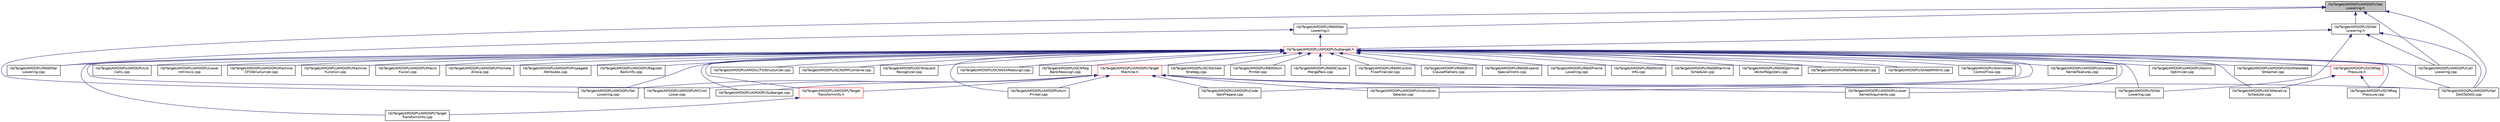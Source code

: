 digraph "lib/Target/AMDGPU/AMDGPUISelLowering.h"
{
 // LATEX_PDF_SIZE
  bgcolor="transparent";
  edge [fontname="Helvetica",fontsize="10",labelfontname="Helvetica",labelfontsize="10"];
  node [fontname="Helvetica",fontsize="10",shape="box"];
  Node1 [label="lib/Target/AMDGPU/AMDGPUISel\lLowering.h",height=0.2,width=0.4,color="black", fillcolor="grey75", style="filled", fontcolor="black",tooltip="Interface definition of the TargetLowering class that is common to all AMD GPUs."];
  Node1 -> Node2 [dir="back",color="midnightblue",fontsize="10",style="solid",fontname="Helvetica"];
  Node2 [label="lib/Target/AMDGPU/AMDGPUCall\lLowering.cpp",height=0.2,width=0.4,color="black",URL="$AMDGPUCallLowering_8cpp.html",tooltip="This file implements the lowering of LLVM calls to machine code calls for GlobalISel."];
  Node1 -> Node3 [dir="back",color="midnightblue",fontsize="10",style="solid",fontname="Helvetica"];
  Node3 [label="lib/Target/AMDGPU/AMDGPUISel\lDAGToDAG.cpp",height=0.2,width=0.4,color="black",URL="$AMDGPUISelDAGToDAG_8cpp.html",tooltip="Defines an instruction selector for the AMDGPU target."];
  Node1 -> Node4 [dir="back",color="midnightblue",fontsize="10",style="solid",fontname="Helvetica"];
  Node4 [label="lib/Target/AMDGPU/AMDGPUISel\lLowering.cpp",height=0.2,width=0.4,color="black",URL="$AMDGPUISelLowering_8cpp.html",tooltip="This is the parent TargetLowering class for hardware code gen targets."];
  Node1 -> Node5 [dir="back",color="midnightblue",fontsize="10",style="solid",fontname="Helvetica"];
  Node5 [label="lib/Target/AMDGPU/R600ISel\lLowering.h",height=0.2,width=0.4,color="black",URL="$R600ISelLowering_8h.html",tooltip="R600 DAG Lowering interface definition."];
  Node5 -> Node6 [dir="back",color="midnightblue",fontsize="10",style="solid",fontname="Helvetica"];
  Node6 [label="lib/Target/AMDGPU/AMDGPUSubtarget.h",height=0.2,width=0.4,color="red",URL="$AMDGPUSubtarget_8h.html",tooltip="AMDGPU specific subclass of TargetSubtarget."];
  Node6 -> Node7 [dir="back",color="midnightblue",fontsize="10",style="solid",fontname="Helvetica"];
  Node7 [label="lib/Target/AMDGPU/AMDGPUAnnotate\lKernelFeatures.cpp",height=0.2,width=0.4,color="black",URL="$AMDGPUAnnotateKernelFeatures_8cpp.html",tooltip=" "];
  Node6 -> Node8 [dir="back",color="midnightblue",fontsize="10",style="solid",fontname="Helvetica"];
  Node8 [label="lib/Target/AMDGPU/AMDGPUAsm\lPrinter.cpp",height=0.2,width=0.4,color="black",URL="$AMDGPUAsmPrinter_8cpp.html",tooltip="The AMDGPUAsmPrinter is used to print both assembly string and also binary code."];
  Node6 -> Node9 [dir="back",color="midnightblue",fontsize="10",style="solid",fontname="Helvetica"];
  Node9 [label="lib/Target/AMDGPU/AMDGPUAtomic\lOptimizer.cpp",height=0.2,width=0.4,color="black",URL="$AMDGPUAtomicOptimizer_8cpp.html",tooltip="This pass optimizes atomic operations by using a single lane of a wavefront to perform the atomic ope..."];
  Node6 -> Node2 [dir="back",color="midnightblue",fontsize="10",style="solid",fontname="Helvetica"];
  Node6 -> Node10 [dir="back",color="midnightblue",fontsize="10",style="solid",fontname="Helvetica"];
  Node10 [label="lib/Target/AMDGPU/AMDGPUCode\lGenPrepare.cpp",height=0.2,width=0.4,color="black",URL="$AMDGPUCodeGenPrepare_8cpp.html",tooltip="This pass does misc."];
  Node6 -> Node11 [dir="back",color="midnightblue",fontsize="10",style="solid",fontname="Helvetica"];
  Node11 [label="lib/Target/AMDGPU/AMDGPUHSAMetadata\lStreamer.cpp",height=0.2,width=0.4,color="black",URL="$AMDGPUHSAMetadataStreamer_8cpp.html",tooltip="AMDGPU HSA Metadata Streamer."];
  Node6 -> Node3 [dir="back",color="midnightblue",fontsize="10",style="solid",fontname="Helvetica"];
  Node6 -> Node4 [dir="back",color="midnightblue",fontsize="10",style="solid",fontname="Helvetica"];
  Node6 -> Node12 [dir="back",color="midnightblue",fontsize="10",style="solid",fontname="Helvetica"];
  Node12 [label="lib/Target/AMDGPU/AMDGPUInstruction\lSelector.cpp",height=0.2,width=0.4,color="black",URL="$AMDGPUInstructionSelector_8cpp.html",tooltip="This file implements the targeting of the InstructionSelector class for AMDGPU."];
  Node6 -> Node13 [dir="back",color="midnightblue",fontsize="10",style="solid",fontname="Helvetica"];
  Node13 [label="lib/Target/AMDGPU/AMDGPULib\lCalls.cpp",height=0.2,width=0.4,color="black",URL="$AMDGPULibCalls_8cpp.html",tooltip="This file does AMD library function optimizations."];
  Node6 -> Node14 [dir="back",color="midnightblue",fontsize="10",style="solid",fontname="Helvetica"];
  Node14 [label="lib/Target/AMDGPU/AMDGPULower\lIntrinsics.cpp",height=0.2,width=0.4,color="black",URL="$AMDGPULowerIntrinsics_8cpp.html",tooltip=" "];
  Node6 -> Node15 [dir="back",color="midnightblue",fontsize="10",style="solid",fontname="Helvetica"];
  Node15 [label="lib/Target/AMDGPU/AMDGPULower\lKernelArguments.cpp",height=0.2,width=0.4,color="black",URL="$AMDGPULowerKernelArguments_8cpp.html",tooltip=" "];
  Node6 -> Node16 [dir="back",color="midnightblue",fontsize="10",style="solid",fontname="Helvetica"];
  Node16 [label="lib/Target/AMDGPU/AMDGPUMCInst\lLower.cpp",height=0.2,width=0.4,color="black",URL="$AMDGPUMCInstLower_8cpp.html",tooltip="Code to lower AMDGPU MachineInstrs to their corresponding MCInst."];
  Node6 -> Node17 [dir="back",color="midnightblue",fontsize="10",style="solid",fontname="Helvetica"];
  Node17 [label="lib/Target/AMDGPU/AMDGPUMachine\lCFGStructurizer.cpp",height=0.2,width=0.4,color="black",URL="$AMDGPUMachineCFGStructurizer_8cpp.html",tooltip=" "];
  Node6 -> Node18 [dir="back",color="midnightblue",fontsize="10",style="solid",fontname="Helvetica"];
  Node18 [label="lib/Target/AMDGPU/AMDGPUMachine\lFunction.cpp",height=0.2,width=0.4,color="black",URL="$AMDGPUMachineFunction_8cpp.html",tooltip=" "];
  Node6 -> Node19 [dir="back",color="midnightblue",fontsize="10",style="solid",fontname="Helvetica"];
  Node19 [label="lib/Target/AMDGPU/AMDGPUMacro\lFusion.cpp",height=0.2,width=0.4,color="black",URL="$AMDGPUMacroFusion_8cpp.html",tooltip=" "];
  Node6 -> Node20 [dir="back",color="midnightblue",fontsize="10",style="solid",fontname="Helvetica"];
  Node20 [label="lib/Target/AMDGPU/AMDGPUPromote\lAlloca.cpp",height=0.2,width=0.4,color="black",URL="$AMDGPUPromoteAlloca_8cpp.html",tooltip=" "];
  Node6 -> Node21 [dir="back",color="midnightblue",fontsize="10",style="solid",fontname="Helvetica"];
  Node21 [label="lib/Target/AMDGPU/AMDGPUPropagate\lAttributes.cpp",height=0.2,width=0.4,color="black",URL="$AMDGPUPropagateAttributes_8cpp.html",tooltip="This pass propagates attributes from kernels to the non-entry functions."];
  Node6 -> Node22 [dir="back",color="midnightblue",fontsize="10",style="solid",fontname="Helvetica"];
  Node22 [label="lib/Target/AMDGPU/AMDGPURegister\lBankInfo.cpp",height=0.2,width=0.4,color="black",URL="$AMDGPURegisterBankInfo_8cpp.html",tooltip="This file implements the targeting of the RegisterBankInfo class for AMDGPU."];
  Node6 -> Node23 [dir="back",color="midnightblue",fontsize="10",style="solid",fontname="Helvetica"];
  Node23 [label="lib/Target/AMDGPU/AMDGPUSubtarget.cpp",height=0.2,width=0.4,color="black",URL="$AMDGPUSubtarget_8cpp.html",tooltip="Implements the AMDGPU specific subclass of TargetSubtarget."];
  Node6 -> Node24 [dir="back",color="midnightblue",fontsize="10",style="solid",fontname="Helvetica"];
  Node24 [label="lib/Target/AMDGPU/AMDGPUTarget\lMachine.h",height=0.2,width=0.4,color="red",URL="$AMDGPUTargetMachine_8h.html",tooltip="The AMDGPU TargetMachine interface definition for hw codgen targets."];
  Node24 -> Node8 [dir="back",color="midnightblue",fontsize="10",style="solid",fontname="Helvetica"];
  Node24 -> Node10 [dir="back",color="midnightblue",fontsize="10",style="solid",fontname="Helvetica"];
  Node24 -> Node3 [dir="back",color="midnightblue",fontsize="10",style="solid",fontname="Helvetica"];
  Node24 -> Node4 [dir="back",color="midnightblue",fontsize="10",style="solid",fontname="Helvetica"];
  Node24 -> Node12 [dir="back",color="midnightblue",fontsize="10",style="solid",fontname="Helvetica"];
  Node24 -> Node15 [dir="back",color="midnightblue",fontsize="10",style="solid",fontname="Helvetica"];
  Node24 -> Node16 [dir="back",color="midnightblue",fontsize="10",style="solid",fontname="Helvetica"];
  Node24 -> Node23 [dir="back",color="midnightblue",fontsize="10",style="solid",fontname="Helvetica"];
  Node24 -> Node32 [dir="back",color="midnightblue",fontsize="10",style="solid",fontname="Helvetica"];
  Node32 [label="lib/Target/AMDGPU/AMDGPUTarget\lTransformInfo.h",height=0.2,width=0.4,color="red",URL="$AMDGPUTargetTransformInfo_8h.html",tooltip="This file a TargetTransformInfo::Concept conforming object specific to the AMDGPU target machine."];
  Node32 -> Node33 [dir="back",color="midnightblue",fontsize="10",style="solid",fontname="Helvetica"];
  Node33 [label="lib/Target/AMDGPU/AMDGPUTarget\lTransformInfo.cpp",height=0.2,width=0.4,color="black",URL="$AMDGPUTargetTransformInfo_8cpp.html",tooltip=" "];
  Node24 -> Node36 [dir="back",color="midnightblue",fontsize="10",style="solid",fontname="Helvetica"];
  Node36 [label="lib/Target/AMDGPU/SIISel\lLowering.cpp",height=0.2,width=0.4,color="black",URL="$SIISelLowering_8cpp.html",tooltip="Custom DAG lowering for SI."];
  Node6 -> Node33 [dir="back",color="midnightblue",fontsize="10",style="solid",fontname="Helvetica"];
  Node6 -> Node32 [dir="back",color="midnightblue",fontsize="10",style="solid",fontname="Helvetica"];
  Node6 -> Node37 [dir="back",color="midnightblue",fontsize="10",style="solid",fontname="Helvetica"];
  Node37 [label="lib/Target/AMDGPU/AMDILCFGStructurizer.cpp",height=0.2,width=0.4,color="black",URL="$AMDILCFGStructurizer_8cpp.html",tooltip=" "];
  Node6 -> Node38 [dir="back",color="midnightblue",fontsize="10",style="solid",fontname="Helvetica"];
  Node38 [label="lib/Target/AMDGPU/GCNDPPCombine.cpp",height=0.2,width=0.4,color="black",URL="$GCNDPPCombine_8cpp.html",tooltip=" "];
  Node6 -> Node39 [dir="back",color="midnightblue",fontsize="10",style="solid",fontname="Helvetica"];
  Node39 [label="lib/Target/AMDGPU/GCNHazard\lRecognizer.cpp",height=0.2,width=0.4,color="black",URL="$GCNHazardRecognizer_8cpp.html",tooltip=" "];
  Node6 -> Node40 [dir="back",color="midnightblue",fontsize="10",style="solid",fontname="Helvetica"];
  Node40 [label="lib/Target/AMDGPU/GCNIterative\lScheduler.cpp",height=0.2,width=0.4,color="black",URL="$GCNIterativeScheduler_8cpp.html",tooltip=" "];
  Node6 -> Node41 [dir="back",color="midnightblue",fontsize="10",style="solid",fontname="Helvetica"];
  Node41 [label="lib/Target/AMDGPU/GCNNSAReassign.cpp",height=0.2,width=0.4,color="black",URL="$GCNNSAReassign_8cpp.html",tooltip="Try to reassign registers on GFX10+ from non-sequential to sequential in NSA image instructions."];
  Node6 -> Node42 [dir="back",color="midnightblue",fontsize="10",style="solid",fontname="Helvetica"];
  Node42 [label="lib/Target/AMDGPU/GCNReg\lBankReassign.cpp",height=0.2,width=0.4,color="black",URL="$GCNRegBankReassign_8cpp.html",tooltip="Try to reassign registers on GFX10+ to reduce register bank conflicts."];
  Node6 -> Node43 [dir="back",color="midnightblue",fontsize="10",style="solid",fontname="Helvetica"];
  Node43 [label="lib/Target/AMDGPU/GCNReg\lPressure.cpp",height=0.2,width=0.4,color="black",URL="$GCNRegPressure_8cpp.html",tooltip=" "];
  Node6 -> Node44 [dir="back",color="midnightblue",fontsize="10",style="solid",fontname="Helvetica"];
  Node44 [label="lib/Target/AMDGPU/GCNReg\lPressure.h",height=0.2,width=0.4,color="red",URL="$GCNRegPressure_8h.html",tooltip=" "];
  Node44 -> Node40 [dir="back",color="midnightblue",fontsize="10",style="solid",fontname="Helvetica"];
  Node44 -> Node43 [dir="back",color="midnightblue",fontsize="10",style="solid",fontname="Helvetica"];
  Node6 -> Node47 [dir="back",color="midnightblue",fontsize="10",style="solid",fontname="Helvetica"];
  Node47 [label="lib/Target/AMDGPU/GCNSched\lStrategy.cpp",height=0.2,width=0.4,color="black",URL="$GCNSchedStrategy_8cpp.html",tooltip="This contains a MachineSchedStrategy implementation for maximizing wave occupancy on GCN hardware."];
  Node6 -> Node49 [dir="back",color="midnightblue",fontsize="10",style="solid",fontname="Helvetica"];
  Node49 [label="lib/Target/AMDGPU/R600Asm\lPrinter.cpp",height=0.2,width=0.4,color="black",URL="$R600AsmPrinter_8cpp.html",tooltip="The R600AsmPrinter is used to print both assembly string and also binary code."];
  Node6 -> Node50 [dir="back",color="midnightblue",fontsize="10",style="solid",fontname="Helvetica"];
  Node50 [label="lib/Target/AMDGPU/R600Clause\lMergePass.cpp",height=0.2,width=0.4,color="black",URL="$R600ClauseMergePass_8cpp.html",tooltip="R600EmitClauseMarker pass emits CFAlu instruction in a conservative maneer."];
  Node6 -> Node51 [dir="back",color="midnightblue",fontsize="10",style="solid",fontname="Helvetica"];
  Node51 [label="lib/Target/AMDGPU/R600Control\lFlowFinalizer.cpp",height=0.2,width=0.4,color="black",URL="$R600ControlFlowFinalizer_8cpp.html",tooltip="This pass compute turns all control flow pseudo instructions into native one computing their address ..."];
  Node6 -> Node52 [dir="back",color="midnightblue",fontsize="10",style="solid",fontname="Helvetica"];
  Node52 [label="lib/Target/AMDGPU/R600Emit\lClauseMarkers.cpp",height=0.2,width=0.4,color="black",URL="$R600EmitClauseMarkers_8cpp.html",tooltip="Add CF_ALU."];
  Node6 -> Node53 [dir="back",color="midnightblue",fontsize="10",style="solid",fontname="Helvetica"];
  Node53 [label="lib/Target/AMDGPU/R600Expand\lSpecialInstrs.cpp",height=0.2,width=0.4,color="black",URL="$R600ExpandSpecialInstrs_8cpp.html",tooltip="Vector, Reduction, and Cube instructions need to fill the entire instruction group to work correctly."];
  Node6 -> Node54 [dir="back",color="midnightblue",fontsize="10",style="solid",fontname="Helvetica"];
  Node54 [label="lib/Target/AMDGPU/R600Frame\lLowering.cpp",height=0.2,width=0.4,color="black",URL="$R600FrameLowering_8cpp.html",tooltip=" "];
  Node6 -> Node55 [dir="back",color="midnightblue",fontsize="10",style="solid",fontname="Helvetica"];
  Node55 [label="lib/Target/AMDGPU/R600ISel\lLowering.cpp",height=0.2,width=0.4,color="black",URL="$R600ISelLowering_8cpp.html",tooltip="Custom DAG lowering for R600."];
  Node6 -> Node56 [dir="back",color="midnightblue",fontsize="10",style="solid",fontname="Helvetica"];
  Node56 [label="lib/Target/AMDGPU/R600Instr\lInfo.cpp",height=0.2,width=0.4,color="black",URL="$R600InstrInfo_8cpp.html",tooltip="R600 Implementation of TargetInstrInfo."];
  Node6 -> Node57 [dir="back",color="midnightblue",fontsize="10",style="solid",fontname="Helvetica"];
  Node57 [label="lib/Target/AMDGPU/R600Machine\lScheduler.cpp",height=0.2,width=0.4,color="black",URL="$R600MachineScheduler_8cpp.html",tooltip="R600 Machine Scheduler interface."];
  Node6 -> Node58 [dir="back",color="midnightblue",fontsize="10",style="solid",fontname="Helvetica"];
  Node58 [label="lib/Target/AMDGPU/R600Optimize\lVectorRegisters.cpp",height=0.2,width=0.4,color="black",URL="$R600OptimizeVectorRegisters_8cpp.html",tooltip="This pass merges inputs of swizzeable instructions into vector sharing common data and/or have enough..."];
  Node6 -> Node59 [dir="back",color="midnightblue",fontsize="10",style="solid",fontname="Helvetica"];
  Node59 [label="lib/Target/AMDGPU/R600Packetizer.cpp",height=0.2,width=0.4,color="black",URL="$R600Packetizer_8cpp.html",tooltip="This pass implements instructions packetization for R600."];
  Node6 -> Node60 [dir="back",color="midnightblue",fontsize="10",style="solid",fontname="Helvetica"];
  Node60 [label="lib/Target/AMDGPU/SIAddIMGInit.cpp",height=0.2,width=0.4,color="black",URL="$SIAddIMGInit_8cpp.html",tooltip="Any MIMG instructions that use tfe or lwe require an initialization of the result register that will ..."];
  Node6 -> Node61 [dir="back",color="midnightblue",fontsize="10",style="solid",fontname="Helvetica"];
  Node61 [label="lib/Target/AMDGPU/SIAnnotate\lControlFlow.cpp",height=0.2,width=0.4,color="black",URL="$SIAnnotateControlFlow_8cpp.html",tooltip="Annotates the control flow with hardware specific intrinsics."];
  Node6 -> Node36 [dir="back",color="midnightblue",fontsize="10",style="solid",fontname="Helvetica"];
  Node5 -> Node55 [dir="back",color="midnightblue",fontsize="10",style="solid",fontname="Helvetica"];
  Node1 -> Node84 [dir="back",color="midnightblue",fontsize="10",style="solid",fontname="Helvetica"];
  Node84 [label="lib/Target/AMDGPU/SIISel\lLowering.h",height=0.2,width=0.4,color="black",URL="$SIISelLowering_8h.html",tooltip="SI DAG Lowering interface definition."];
  Node84 -> Node2 [dir="back",color="midnightblue",fontsize="10",style="solid",fontname="Helvetica"];
  Node84 -> Node3 [dir="back",color="midnightblue",fontsize="10",style="solid",fontname="Helvetica"];
  Node84 -> Node6 [dir="back",color="midnightblue",fontsize="10",style="solid",fontname="Helvetica"];
  Node84 -> Node36 [dir="back",color="midnightblue",fontsize="10",style="solid",fontname="Helvetica"];
}
